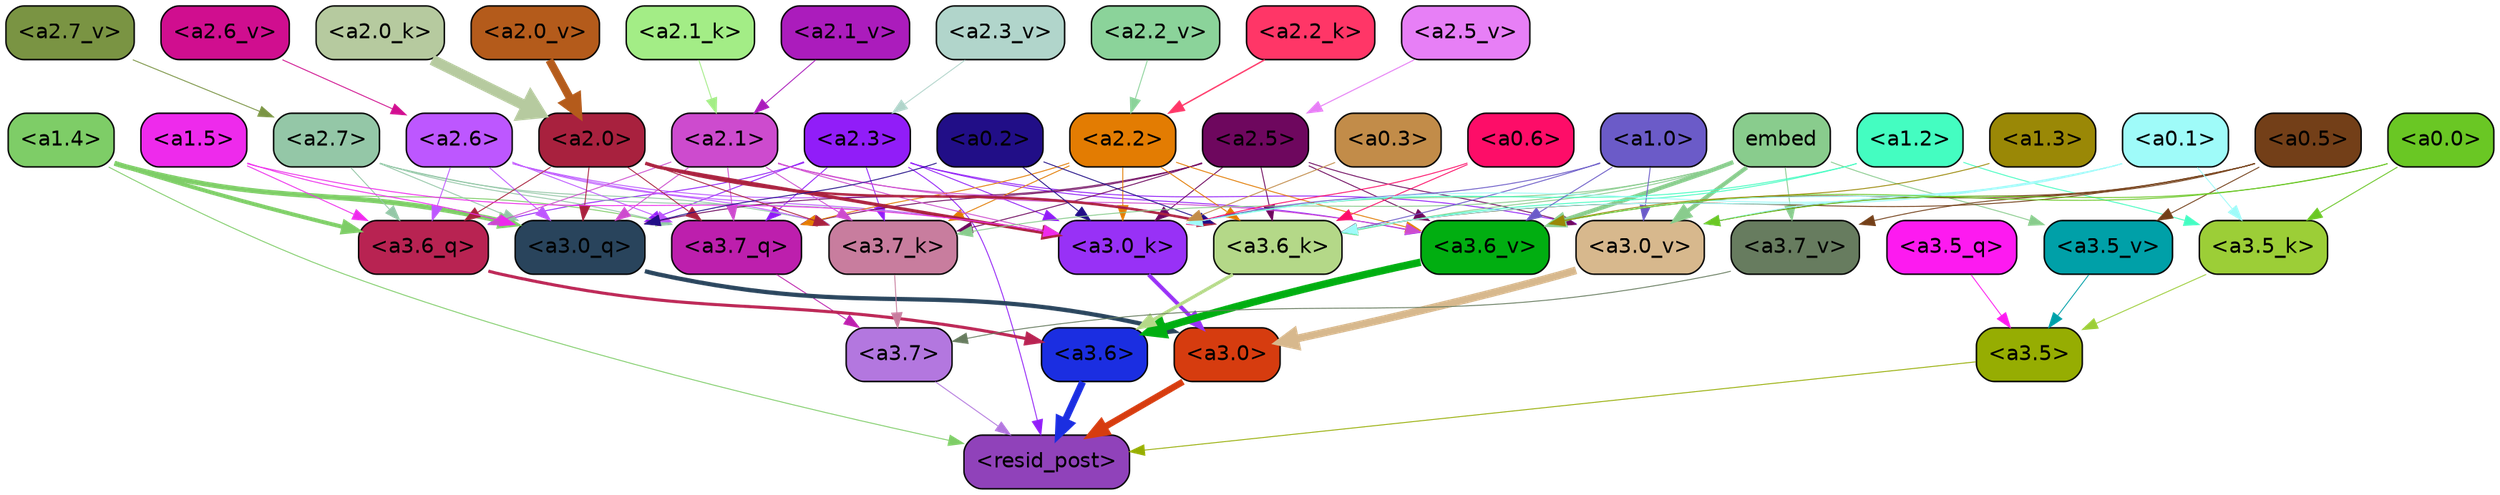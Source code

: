 strict digraph "" {
	graph [bgcolor=transparent,
		layout=dot,
		overlap=false,
		splines=true
	];
	"<a3.7>"	[color=black,
		fillcolor="#b377df",
		fontname=Helvetica,
		shape=box,
		style="filled, rounded"];
	"<resid_post>"	[color=black,
		fillcolor="#9042ba",
		fontname=Helvetica,
		shape=box,
		style="filled, rounded"];
	"<a3.7>" -> "<resid_post>"	[color="#b377df",
		penwidth=0.6];
	"<a3.6>"	[color=black,
		fillcolor="#1b2ee1",
		fontname=Helvetica,
		shape=box,
		style="filled, rounded"];
	"<a3.6>" -> "<resid_post>"	[color="#1b2ee1",
		penwidth=4.646730065345764];
	"<a3.5>"	[color=black,
		fillcolor="#96ad02",
		fontname=Helvetica,
		shape=box,
		style="filled, rounded"];
	"<a3.5>" -> "<resid_post>"	[color="#96ad02",
		penwidth=0.6];
	"<a3.0>"	[color=black,
		fillcolor="#d63c0f",
		fontname=Helvetica,
		shape=box,
		style="filled, rounded"];
	"<a3.0>" -> "<resid_post>"	[color="#d63c0f",
		penwidth=4.323132634162903];
	"<a2.3>"	[color=black,
		fillcolor="#911df8",
		fontname=Helvetica,
		shape=box,
		style="filled, rounded"];
	"<a2.3>" -> "<resid_post>"	[color="#911df8",
		penwidth=0.6];
	"<a3.7_q>"	[color=black,
		fillcolor="#bd1fad",
		fontname=Helvetica,
		shape=box,
		style="filled, rounded"];
	"<a2.3>" -> "<a3.7_q>"	[color="#911df8",
		penwidth=0.6];
	"<a3.6_q>"	[color=black,
		fillcolor="#b82352",
		fontname=Helvetica,
		shape=box,
		style="filled, rounded"];
	"<a2.3>" -> "<a3.6_q>"	[color="#911df8",
		penwidth=0.6];
	"<a3.0_q>"	[color=black,
		fillcolor="#29445c",
		fontname=Helvetica,
		shape=box,
		style="filled, rounded"];
	"<a2.3>" -> "<a3.0_q>"	[color="#911df8",
		penwidth=0.6];
	"<a3.7_k>"	[color=black,
		fillcolor="#c87d9e",
		fontname=Helvetica,
		shape=box,
		style="filled, rounded"];
	"<a2.3>" -> "<a3.7_k>"	[color="#911df8",
		penwidth=0.6];
	"<a3.0_k>"	[color=black,
		fillcolor="#9831f6",
		fontname=Helvetica,
		shape=box,
		style="filled, rounded"];
	"<a2.3>" -> "<a3.0_k>"	[color="#911df8",
		penwidth=0.6];
	"<a3.6_v>"	[color=black,
		fillcolor="#01ae11",
		fontname=Helvetica,
		shape=box,
		style="filled, rounded"];
	"<a2.3>" -> "<a3.6_v>"	[color="#911df8",
		penwidth=0.6];
	"<a3.0_v>"	[color=black,
		fillcolor="#d7b88d",
		fontname=Helvetica,
		shape=box,
		style="filled, rounded"];
	"<a2.3>" -> "<a3.0_v>"	[color="#911df8",
		penwidth=0.6];
	"<a1.4>"	[color=black,
		fillcolor="#7ecd67",
		fontname=Helvetica,
		shape=box,
		style="filled, rounded"];
	"<a1.4>" -> "<resid_post>"	[color="#7ecd67",
		penwidth=0.6];
	"<a1.4>" -> "<a3.7_q>"	[color="#7ecd67",
		penwidth=0.6];
	"<a1.4>" -> "<a3.6_q>"	[color="#7ecd67",
		penwidth=2.700703263282776];
	"<a1.4>" -> "<a3.0_q>"	[color="#7ecd67",
		penwidth=3.34255850315094];
	"<a3.7_q>" -> "<a3.7>"	[color="#bd1fad",
		penwidth=0.6];
	"<a3.6_q>" -> "<a3.6>"	[color="#b82352",
		penwidth=2.03758105635643];
	"<a3.5_q>"	[color=black,
		fillcolor="#fd1af0",
		fontname=Helvetica,
		shape=box,
		style="filled, rounded"];
	"<a3.5_q>" -> "<a3.5>"	[color="#fd1af0",
		penwidth=0.6];
	"<a3.0_q>" -> "<a3.0>"	[color="#29445c",
		penwidth=2.8638100624084473];
	"<a3.7_k>" -> "<a3.7>"	[color="#c87d9e",
		penwidth=0.6];
	"<a3.6_k>"	[color=black,
		fillcolor="#b4d888",
		fontname=Helvetica,
		shape=box,
		style="filled, rounded"];
	"<a3.6_k>" -> "<a3.6>"	[color="#b4d888",
		penwidth=2.174198240041733];
	"<a3.5_k>"	[color=black,
		fillcolor="#9cce37",
		fontname=Helvetica,
		shape=box,
		style="filled, rounded"];
	"<a3.5_k>" -> "<a3.5>"	[color="#9cce37",
		penwidth=0.6];
	"<a3.0_k>" -> "<a3.0>"	[color="#9831f6",
		penwidth=2.6274144649505615];
	"<a3.7_v>"	[color=black,
		fillcolor="#677c5f",
		fontname=Helvetica,
		shape=box,
		style="filled, rounded"];
	"<a3.7_v>" -> "<a3.7>"	[color="#677c5f",
		penwidth=0.6];
	"<a3.6_v>" -> "<a3.6>"	[color="#01ae11",
		penwidth=5.002329230308533];
	"<a3.5_v>"	[color=black,
		fillcolor="#00a0a8",
		fontname=Helvetica,
		shape=box,
		style="filled, rounded"];
	"<a3.5_v>" -> "<a3.5>"	[color="#00a0a8",
		penwidth=0.6];
	"<a3.0_v>" -> "<a3.0>"	[color="#d7b88d",
		penwidth=5.188832879066467];
	"<a2.7>"	[color=black,
		fillcolor="#94c7a7",
		fontname=Helvetica,
		shape=box,
		style="filled, rounded"];
	"<a2.7>" -> "<a3.7_q>"	[color="#94c7a7",
		penwidth=0.6];
	"<a2.7>" -> "<a3.6_q>"	[color="#94c7a7",
		penwidth=0.6];
	"<a2.7>" -> "<a3.0_q>"	[color="#94c7a7",
		penwidth=0.6];
	"<a2.7>" -> "<a3.7_k>"	[color="#94c7a7",
		penwidth=0.6];
	"<a2.7>" -> "<a3.0_k>"	[color="#94c7a7",
		penwidth=0.6];
	"<a2.6>"	[color=black,
		fillcolor="#bd57ff",
		fontname=Helvetica,
		shape=box,
		style="filled, rounded"];
	"<a2.6>" -> "<a3.7_q>"	[color="#bd57ff",
		penwidth=0.6];
	"<a2.6>" -> "<a3.6_q>"	[color="#bd57ff",
		penwidth=0.6];
	"<a2.6>" -> "<a3.0_q>"	[color="#bd57ff",
		penwidth=0.6];
	"<a2.6>" -> "<a3.7_k>"	[color="#bd57ff",
		penwidth=0.6];
	"<a2.6>" -> "<a3.6_k>"	[color="#bd57ff",
		penwidth=0.6];
	"<a2.6>" -> "<a3.0_k>"	[color="#bd57ff",
		penwidth=0.6];
	"<a2.5>"	[color=black,
		fillcolor="#6e075e",
		fontname=Helvetica,
		shape=box,
		style="filled, rounded"];
	"<a2.5>" -> "<a3.7_q>"	[color="#6e075e",
		penwidth=0.6];
	"<a2.5>" -> "<a3.0_q>"	[color="#6e075e",
		penwidth=0.6];
	"<a2.5>" -> "<a3.7_k>"	[color="#6e075e",
		penwidth=0.6];
	"<a2.5>" -> "<a3.6_k>"	[color="#6e075e",
		penwidth=0.6];
	"<a2.5>" -> "<a3.0_k>"	[color="#6e075e",
		penwidth=0.6];
	"<a2.5>" -> "<a3.6_v>"	[color="#6e075e",
		penwidth=0.6];
	"<a2.5>" -> "<a3.0_v>"	[color="#6e075e",
		penwidth=0.6];
	"<a2.2>"	[color=black,
		fillcolor="#e37c02",
		fontname=Helvetica,
		shape=box,
		style="filled, rounded"];
	"<a2.2>" -> "<a3.7_q>"	[color="#e37c02",
		penwidth=0.6];
	"<a2.2>" -> "<a3.7_k>"	[color="#e37c02",
		penwidth=0.6];
	"<a2.2>" -> "<a3.6_k>"	[color="#e37c02",
		penwidth=0.6];
	"<a2.2>" -> "<a3.0_k>"	[color="#e37c02",
		penwidth=0.6];
	"<a2.2>" -> "<a3.6_v>"	[color="#e37c02",
		penwidth=0.6];
	"<a2.1>"	[color=black,
		fillcolor="#cd4bce",
		fontname=Helvetica,
		shape=box,
		style="filled, rounded"];
	"<a2.1>" -> "<a3.7_q>"	[color="#cd4bce",
		penwidth=0.6];
	"<a2.1>" -> "<a3.6_q>"	[color="#cd4bce",
		penwidth=0.6];
	"<a2.1>" -> "<a3.0_q>"	[color="#cd4bce",
		penwidth=0.6];
	"<a2.1>" -> "<a3.7_k>"	[color="#cd4bce",
		penwidth=0.6];
	"<a2.1>" -> "<a3.6_k>"	[color="#cd4bce",
		penwidth=0.6];
	"<a2.1>" -> "<a3.0_k>"	[color="#cd4bce",
		penwidth=0.6];
	"<a2.1>" -> "<a3.6_v>"	[color="#cd4bce",
		penwidth=0.6];
	"<a2.0>"	[color=black,
		fillcolor="#a8213e",
		fontname=Helvetica,
		shape=box,
		style="filled, rounded"];
	"<a2.0>" -> "<a3.7_q>"	[color="#a8213e",
		penwidth=0.6];
	"<a2.0>" -> "<a3.6_q>"	[color="#a8213e",
		penwidth=0.6];
	"<a2.0>" -> "<a3.0_q>"	[color="#a8213e",
		penwidth=0.6];
	"<a2.0>" -> "<a3.7_k>"	[color="#a8213e",
		penwidth=0.6];
	"<a2.0>" -> "<a3.6_k>"	[color="#a8213e",
		penwidth=1.6454488784074783];
	"<a2.0>" -> "<a3.0_k>"	[color="#a8213e",
		penwidth=2.2218968719244003];
	"<a1.5>"	[color=black,
		fillcolor="#ee2aec",
		fontname=Helvetica,
		shape=box,
		style="filled, rounded"];
	"<a1.5>" -> "<a3.6_q>"	[color="#ee2aec",
		penwidth=0.6];
	"<a1.5>" -> "<a3.0_q>"	[color="#ee2aec",
		penwidth=0.6];
	"<a1.5>" -> "<a3.0_k>"	[color="#ee2aec",
		penwidth=0.6];
	"<a0.2>"	[color=black,
		fillcolor="#210e87",
		fontname=Helvetica,
		shape=box,
		style="filled, rounded"];
	"<a0.2>" -> "<a3.0_q>"	[color="#210e87",
		penwidth=0.6];
	"<a0.2>" -> "<a3.6_k>"	[color="#210e87",
		penwidth=0.6];
	"<a0.2>" -> "<a3.0_k>"	[color="#210e87",
		penwidth=0.6];
	embed	[color=black,
		fillcolor="#89cc8d",
		fontname=Helvetica,
		shape=box,
		style="filled, rounded"];
	embed -> "<a3.7_k>"	[color="#89cc8d",
		penwidth=0.6];
	embed -> "<a3.6_k>"	[color="#89cc8d",
		penwidth=0.6];
	embed -> "<a3.0_k>"	[color="#89cc8d",
		penwidth=0.6];
	embed -> "<a3.7_v>"	[color="#89cc8d",
		penwidth=0.6];
	embed -> "<a3.6_v>"	[color="#89cc8d",
		penwidth=2.8301228284835815];
	embed -> "<a3.5_v>"	[color="#89cc8d",
		penwidth=0.6];
	embed -> "<a3.0_v>"	[color="#89cc8d",
		penwidth=2.7660785913467407];
	"<a1.2>"	[color=black,
		fillcolor="#44fdc1",
		fontname=Helvetica,
		shape=box,
		style="filled, rounded"];
	"<a1.2>" -> "<a3.6_k>"	[color="#44fdc1",
		penwidth=0.6];
	"<a1.2>" -> "<a3.5_k>"	[color="#44fdc1",
		penwidth=0.6];
	"<a1.2>" -> "<a3.0_k>"	[color="#44fdc1",
		penwidth=0.6];
	"<a1.0>"	[color=black,
		fillcolor="#6b5bc8",
		fontname=Helvetica,
		shape=box,
		style="filled, rounded"];
	"<a1.0>" -> "<a3.6_k>"	[color="#6b5bc8",
		penwidth=0.6];
	"<a1.0>" -> "<a3.0_k>"	[color="#6b5bc8",
		penwidth=0.6];
	"<a1.0>" -> "<a3.6_v>"	[color="#6b5bc8",
		penwidth=0.6];
	"<a1.0>" -> "<a3.0_v>"	[color="#6b5bc8",
		penwidth=0.6];
	"<a0.6>"	[color=black,
		fillcolor="#fd0d68",
		fontname=Helvetica,
		shape=box,
		style="filled, rounded"];
	"<a0.6>" -> "<a3.6_k>"	[color="#fd0d68",
		penwidth=0.6];
	"<a0.6>" -> "<a3.0_k>"	[color="#fd0d68",
		penwidth=0.6];
	"<a0.5>"	[color=black,
		fillcolor="#733f18",
		fontname=Helvetica,
		shape=box,
		style="filled, rounded"];
	"<a0.5>" -> "<a3.6_k>"	[color="#733f18",
		penwidth=0.6];
	"<a0.5>" -> "<a3.7_v>"	[color="#733f18",
		penwidth=0.6];
	"<a0.5>" -> "<a3.6_v>"	[color="#733f18",
		penwidth=0.6];
	"<a0.5>" -> "<a3.5_v>"	[color="#733f18",
		penwidth=0.6];
	"<a0.5>" -> "<a3.0_v>"	[color="#733f18",
		penwidth=0.6124261617660522];
	"<a0.1>"	[color=black,
		fillcolor="#9ffbf9",
		fontname=Helvetica,
		shape=box,
		style="filled, rounded"];
	"<a0.1>" -> "<a3.6_k>"	[color="#9ffbf9",
		penwidth=0.6];
	"<a0.1>" -> "<a3.5_k>"	[color="#9ffbf9",
		penwidth=0.6];
	"<a0.1>" -> "<a3.0_k>"	[color="#9ffbf9",
		penwidth=0.6];
	"<a0.1>" -> "<a3.6_v>"	[color="#9ffbf9",
		penwidth=0.6];
	"<a0.1>" -> "<a3.0_v>"	[color="#9ffbf9",
		penwidth=0.6];
	"<a0.0>"	[color=black,
		fillcolor="#6ac724",
		fontname=Helvetica,
		shape=box,
		style="filled, rounded"];
	"<a0.0>" -> "<a3.5_k>"	[color="#6ac724",
		penwidth=0.6];
	"<a0.0>" -> "<a3.6_v>"	[color="#6ac724",
		penwidth=0.6];
	"<a0.0>" -> "<a3.0_v>"	[color="#6ac724",
		penwidth=0.6];
	"<a0.3>"	[color=black,
		fillcolor="#c28c49",
		fontname=Helvetica,
		shape=box,
		style="filled, rounded"];
	"<a0.3>" -> "<a3.0_k>"	[color="#c28c49",
		penwidth=0.6];
	"<a1.3>"	[color=black,
		fillcolor="#9a8806",
		fontname=Helvetica,
		shape=box,
		style="filled, rounded"];
	"<a1.3>" -> "<a3.6_v>"	[color="#9a8806",
		penwidth=0.6];
	"<a2.2_k>"	[color=black,
		fillcolor="#ff3667",
		fontname=Helvetica,
		shape=box,
		style="filled, rounded"];
	"<a2.2_k>" -> "<a2.2>"	[color="#ff3667",
		penwidth=0.9331893920898438];
	"<a2.1_k>"	[color=black,
		fillcolor="#a3ed86",
		fontname=Helvetica,
		shape=box,
		style="filled, rounded"];
	"<a2.1_k>" -> "<a2.1>"	[color="#a3ed86",
		penwidth=0.6];
	"<a2.0_k>"	[color=black,
		fillcolor="#b6ca9f",
		fontname=Helvetica,
		shape=box,
		style="filled, rounded"];
	"<a2.0_k>" -> "<a2.0>"	[color="#b6ca9f",
		penwidth=7.158664226531982];
	"<a2.7_v>"	[color=black,
		fillcolor="#7a9443",
		fontname=Helvetica,
		shape=box,
		style="filled, rounded"];
	"<a2.7_v>" -> "<a2.7>"	[color="#7a9443",
		penwidth=0.6];
	"<a2.6_v>"	[color=black,
		fillcolor="#d00e8f",
		fontname=Helvetica,
		shape=box,
		style="filled, rounded"];
	"<a2.6_v>" -> "<a2.6>"	[color="#d00e8f",
		penwidth=0.6];
	"<a2.5_v>"	[color=black,
		fillcolor="#e77ff6",
		fontname=Helvetica,
		shape=box,
		style="filled, rounded"];
	"<a2.5_v>" -> "<a2.5>"	[color="#e77ff6",
		penwidth=0.6657319068908691];
	"<a2.3_v>"	[color=black,
		fillcolor="#b1d5cb",
		fontname=Helvetica,
		shape=box,
		style="filled, rounded"];
	"<a2.3_v>" -> "<a2.3>"	[color="#b1d5cb",
		penwidth=0.6];
	"<a2.2_v>"	[color=black,
		fillcolor="#8bd39a",
		fontname=Helvetica,
		shape=box,
		style="filled, rounded"];
	"<a2.2_v>" -> "<a2.2>"	[color="#8bd39a",
		penwidth=0.6];
	"<a2.1_v>"	[color=black,
		fillcolor="#ab1cbc",
		fontname=Helvetica,
		shape=box,
		style="filled, rounded"];
	"<a2.1_v>" -> "<a2.1>"	[color="#ab1cbc",
		penwidth=0.6];
	"<a2.0_v>"	[color=black,
		fillcolor="#b45b1b",
		fontname=Helvetica,
		shape=box,
		style="filled, rounded"];
	"<a2.0_v>" -> "<a2.0>"	[color="#b45b1b",
		penwidth=5.380099236965179];
}
